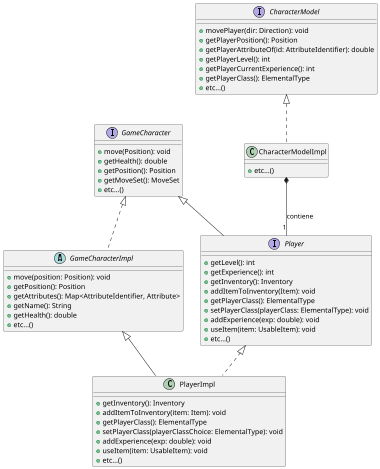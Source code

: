 @startuml
scale 0.5
interface GameCharacter {
    + move(Position): void
    + getHealth(): double
    + getPosition(): Position
    + getMoveSet(): MoveSet
    + etc...()
}

interface Player extends GameCharacter {
    + getLevel(): int
    + getExperience(): int
    + getInventory(): Inventory
    + addItemToInventory(Item): void
    + getPlayerClass(): ElementalType
    + setPlayerClass(playerClass: ElementalType): void
    + addExperience(exp: double): void
    + useItem(item: UsableItem): void
    + etc...()
}

class PlayerImpl extends GameCharacterImpl implements Player {
    + getInventory(): Inventory
    + addItemToInventory(item: Item): void
    + getPlayerClass(): ElementalType
    + setPlayerClass(playerClassChoice: ElementalType): void
    + addExperience(exp: double): void
    + useItem(item: UsableItem): void
    + etc...()
}

abstract class GameCharacterImpl implements GameCharacter {
    + move(position: Position): void
    + getPosition(): Position
    + getAttributes(): Map<AttributeIdentifier, Attribute>
    + getName(): String
    + getHealth(): double
    + etc...()
}

interface CharacterModel {
    + movePlayer(dir: Direction): void
    + getPlayerPosition(): Position
    + getPlayerAttributeOf(id: AttributeIdentifier): double
    + getPlayerLevel(): int
    + getPlayerCurrentExperience(): int
    + getPlayerClass(): ElementalType
    + etc...()
}

class CharacterModelImpl implements CharacterModel {
     + etc...()
}

CharacterModelImpl *-- "1" Player : contiene

@enduml

